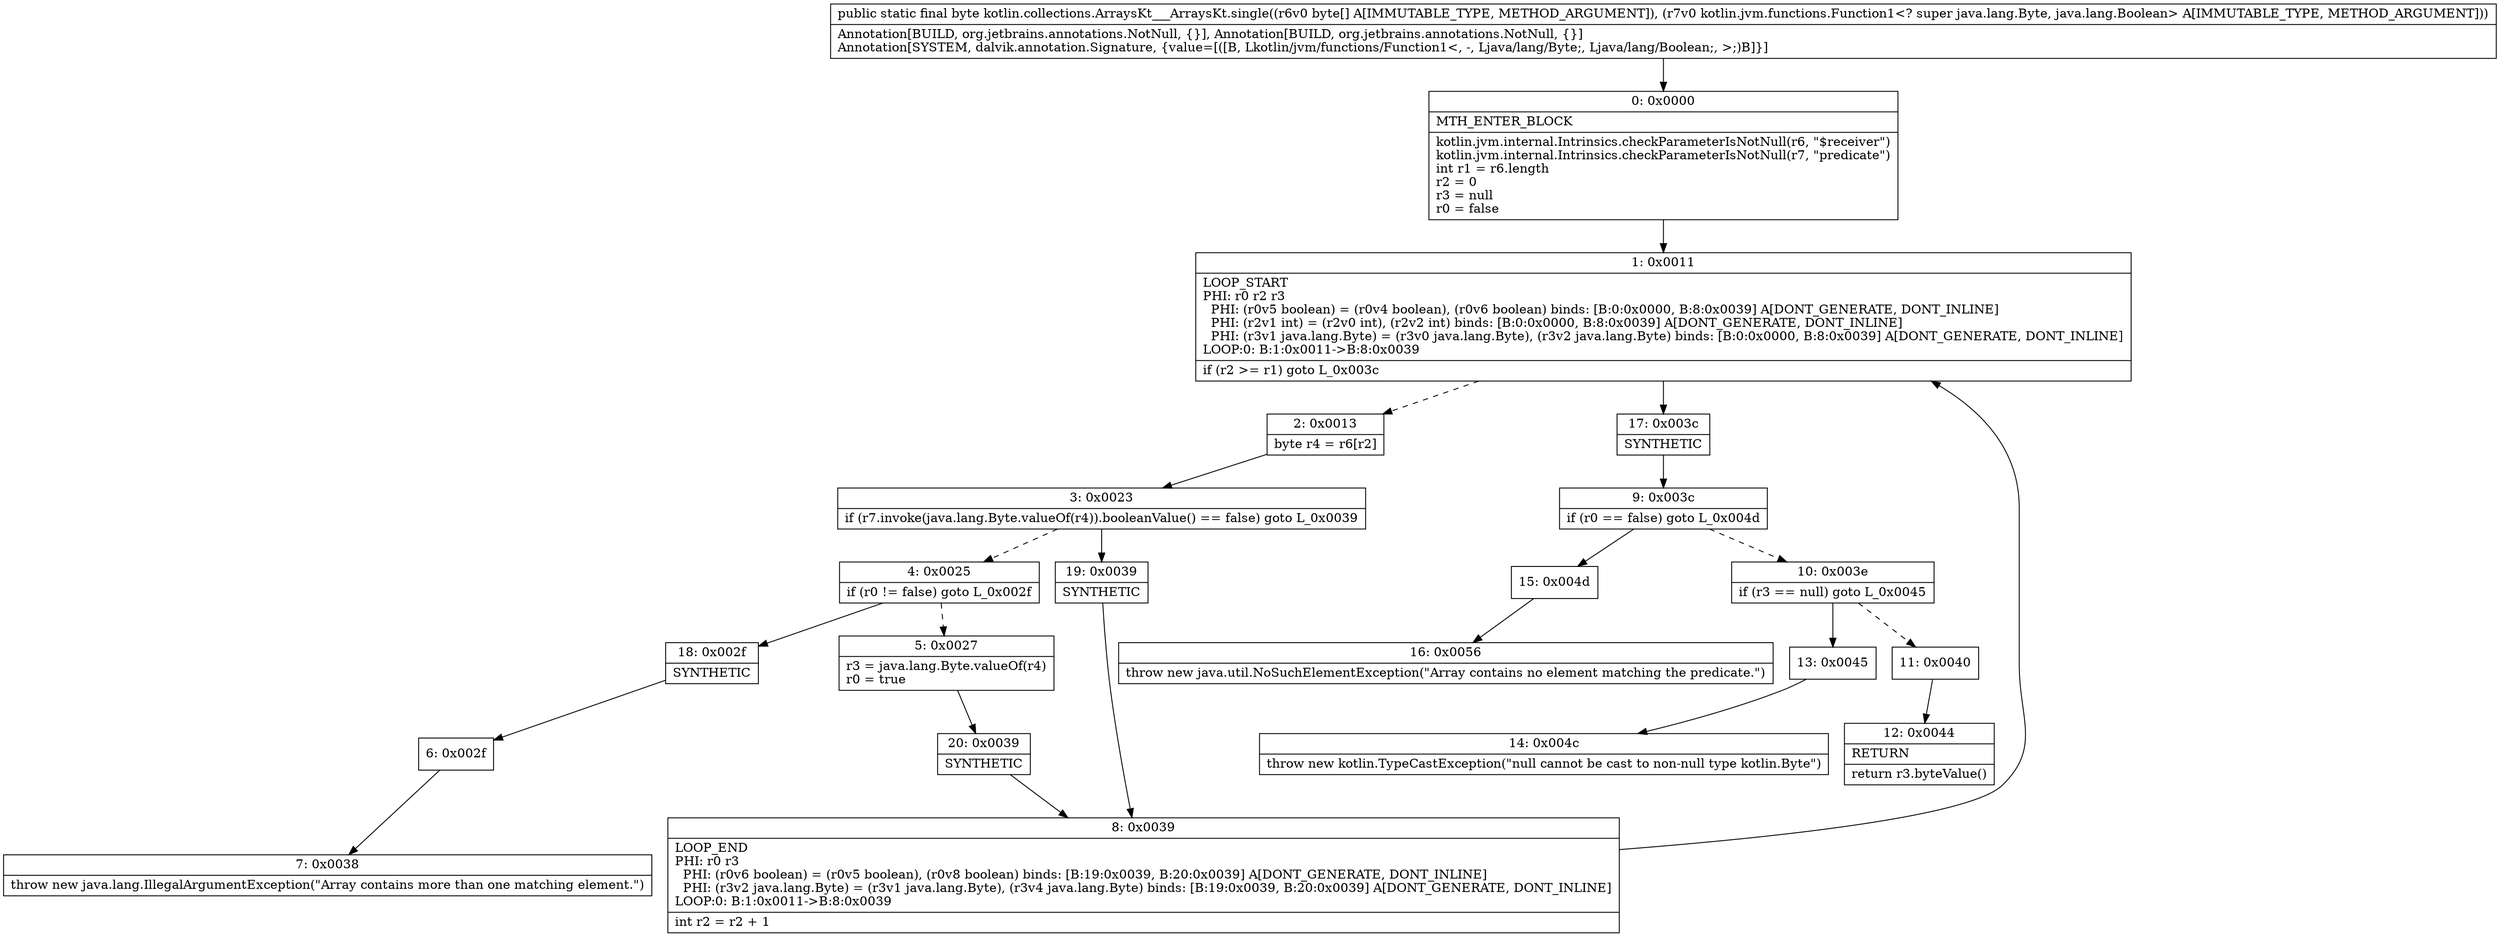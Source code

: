 digraph "CFG forkotlin.collections.ArraysKt___ArraysKt.single([BLkotlin\/jvm\/functions\/Function1;)B" {
Node_0 [shape=record,label="{0\:\ 0x0000|MTH_ENTER_BLOCK\l|kotlin.jvm.internal.Intrinsics.checkParameterIsNotNull(r6, \"$receiver\")\lkotlin.jvm.internal.Intrinsics.checkParameterIsNotNull(r7, \"predicate\")\lint r1 = r6.length\lr2 = 0\lr3 = null\lr0 = false\l}"];
Node_1 [shape=record,label="{1\:\ 0x0011|LOOP_START\lPHI: r0 r2 r3 \l  PHI: (r0v5 boolean) = (r0v4 boolean), (r0v6 boolean) binds: [B:0:0x0000, B:8:0x0039] A[DONT_GENERATE, DONT_INLINE]\l  PHI: (r2v1 int) = (r2v0 int), (r2v2 int) binds: [B:0:0x0000, B:8:0x0039] A[DONT_GENERATE, DONT_INLINE]\l  PHI: (r3v1 java.lang.Byte) = (r3v0 java.lang.Byte), (r3v2 java.lang.Byte) binds: [B:0:0x0000, B:8:0x0039] A[DONT_GENERATE, DONT_INLINE]\lLOOP:0: B:1:0x0011\-\>B:8:0x0039\l|if (r2 \>= r1) goto L_0x003c\l}"];
Node_2 [shape=record,label="{2\:\ 0x0013|byte r4 = r6[r2]\l}"];
Node_3 [shape=record,label="{3\:\ 0x0023|if (r7.invoke(java.lang.Byte.valueOf(r4)).booleanValue() == false) goto L_0x0039\l}"];
Node_4 [shape=record,label="{4\:\ 0x0025|if (r0 != false) goto L_0x002f\l}"];
Node_5 [shape=record,label="{5\:\ 0x0027|r3 = java.lang.Byte.valueOf(r4)\lr0 = true\l}"];
Node_6 [shape=record,label="{6\:\ 0x002f}"];
Node_7 [shape=record,label="{7\:\ 0x0038|throw new java.lang.IllegalArgumentException(\"Array contains more than one matching element.\")\l}"];
Node_8 [shape=record,label="{8\:\ 0x0039|LOOP_END\lPHI: r0 r3 \l  PHI: (r0v6 boolean) = (r0v5 boolean), (r0v8 boolean) binds: [B:19:0x0039, B:20:0x0039] A[DONT_GENERATE, DONT_INLINE]\l  PHI: (r3v2 java.lang.Byte) = (r3v1 java.lang.Byte), (r3v4 java.lang.Byte) binds: [B:19:0x0039, B:20:0x0039] A[DONT_GENERATE, DONT_INLINE]\lLOOP:0: B:1:0x0011\-\>B:8:0x0039\l|int r2 = r2 + 1\l}"];
Node_9 [shape=record,label="{9\:\ 0x003c|if (r0 == false) goto L_0x004d\l}"];
Node_10 [shape=record,label="{10\:\ 0x003e|if (r3 == null) goto L_0x0045\l}"];
Node_11 [shape=record,label="{11\:\ 0x0040}"];
Node_12 [shape=record,label="{12\:\ 0x0044|RETURN\l|return r3.byteValue()\l}"];
Node_13 [shape=record,label="{13\:\ 0x0045}"];
Node_14 [shape=record,label="{14\:\ 0x004c|throw new kotlin.TypeCastException(\"null cannot be cast to non\-null type kotlin.Byte\")\l}"];
Node_15 [shape=record,label="{15\:\ 0x004d}"];
Node_16 [shape=record,label="{16\:\ 0x0056|throw new java.util.NoSuchElementException(\"Array contains no element matching the predicate.\")\l}"];
Node_17 [shape=record,label="{17\:\ 0x003c|SYNTHETIC\l}"];
Node_18 [shape=record,label="{18\:\ 0x002f|SYNTHETIC\l}"];
Node_19 [shape=record,label="{19\:\ 0x0039|SYNTHETIC\l}"];
Node_20 [shape=record,label="{20\:\ 0x0039|SYNTHETIC\l}"];
MethodNode[shape=record,label="{public static final byte kotlin.collections.ArraysKt___ArraysKt.single((r6v0 byte[] A[IMMUTABLE_TYPE, METHOD_ARGUMENT]), (r7v0 kotlin.jvm.functions.Function1\<? super java.lang.Byte, java.lang.Boolean\> A[IMMUTABLE_TYPE, METHOD_ARGUMENT]))  | Annotation[BUILD, org.jetbrains.annotations.NotNull, \{\}], Annotation[BUILD, org.jetbrains.annotations.NotNull, \{\}]\lAnnotation[SYSTEM, dalvik.annotation.Signature, \{value=[([B, Lkotlin\/jvm\/functions\/Function1\<, \-, Ljava\/lang\/Byte;, Ljava\/lang\/Boolean;, \>;)B]\}]\l}"];
MethodNode -> Node_0;
Node_0 -> Node_1;
Node_1 -> Node_2[style=dashed];
Node_1 -> Node_17;
Node_2 -> Node_3;
Node_3 -> Node_4[style=dashed];
Node_3 -> Node_19;
Node_4 -> Node_5[style=dashed];
Node_4 -> Node_18;
Node_5 -> Node_20;
Node_6 -> Node_7;
Node_8 -> Node_1;
Node_9 -> Node_10[style=dashed];
Node_9 -> Node_15;
Node_10 -> Node_11[style=dashed];
Node_10 -> Node_13;
Node_11 -> Node_12;
Node_13 -> Node_14;
Node_15 -> Node_16;
Node_17 -> Node_9;
Node_18 -> Node_6;
Node_19 -> Node_8;
Node_20 -> Node_8;
}

